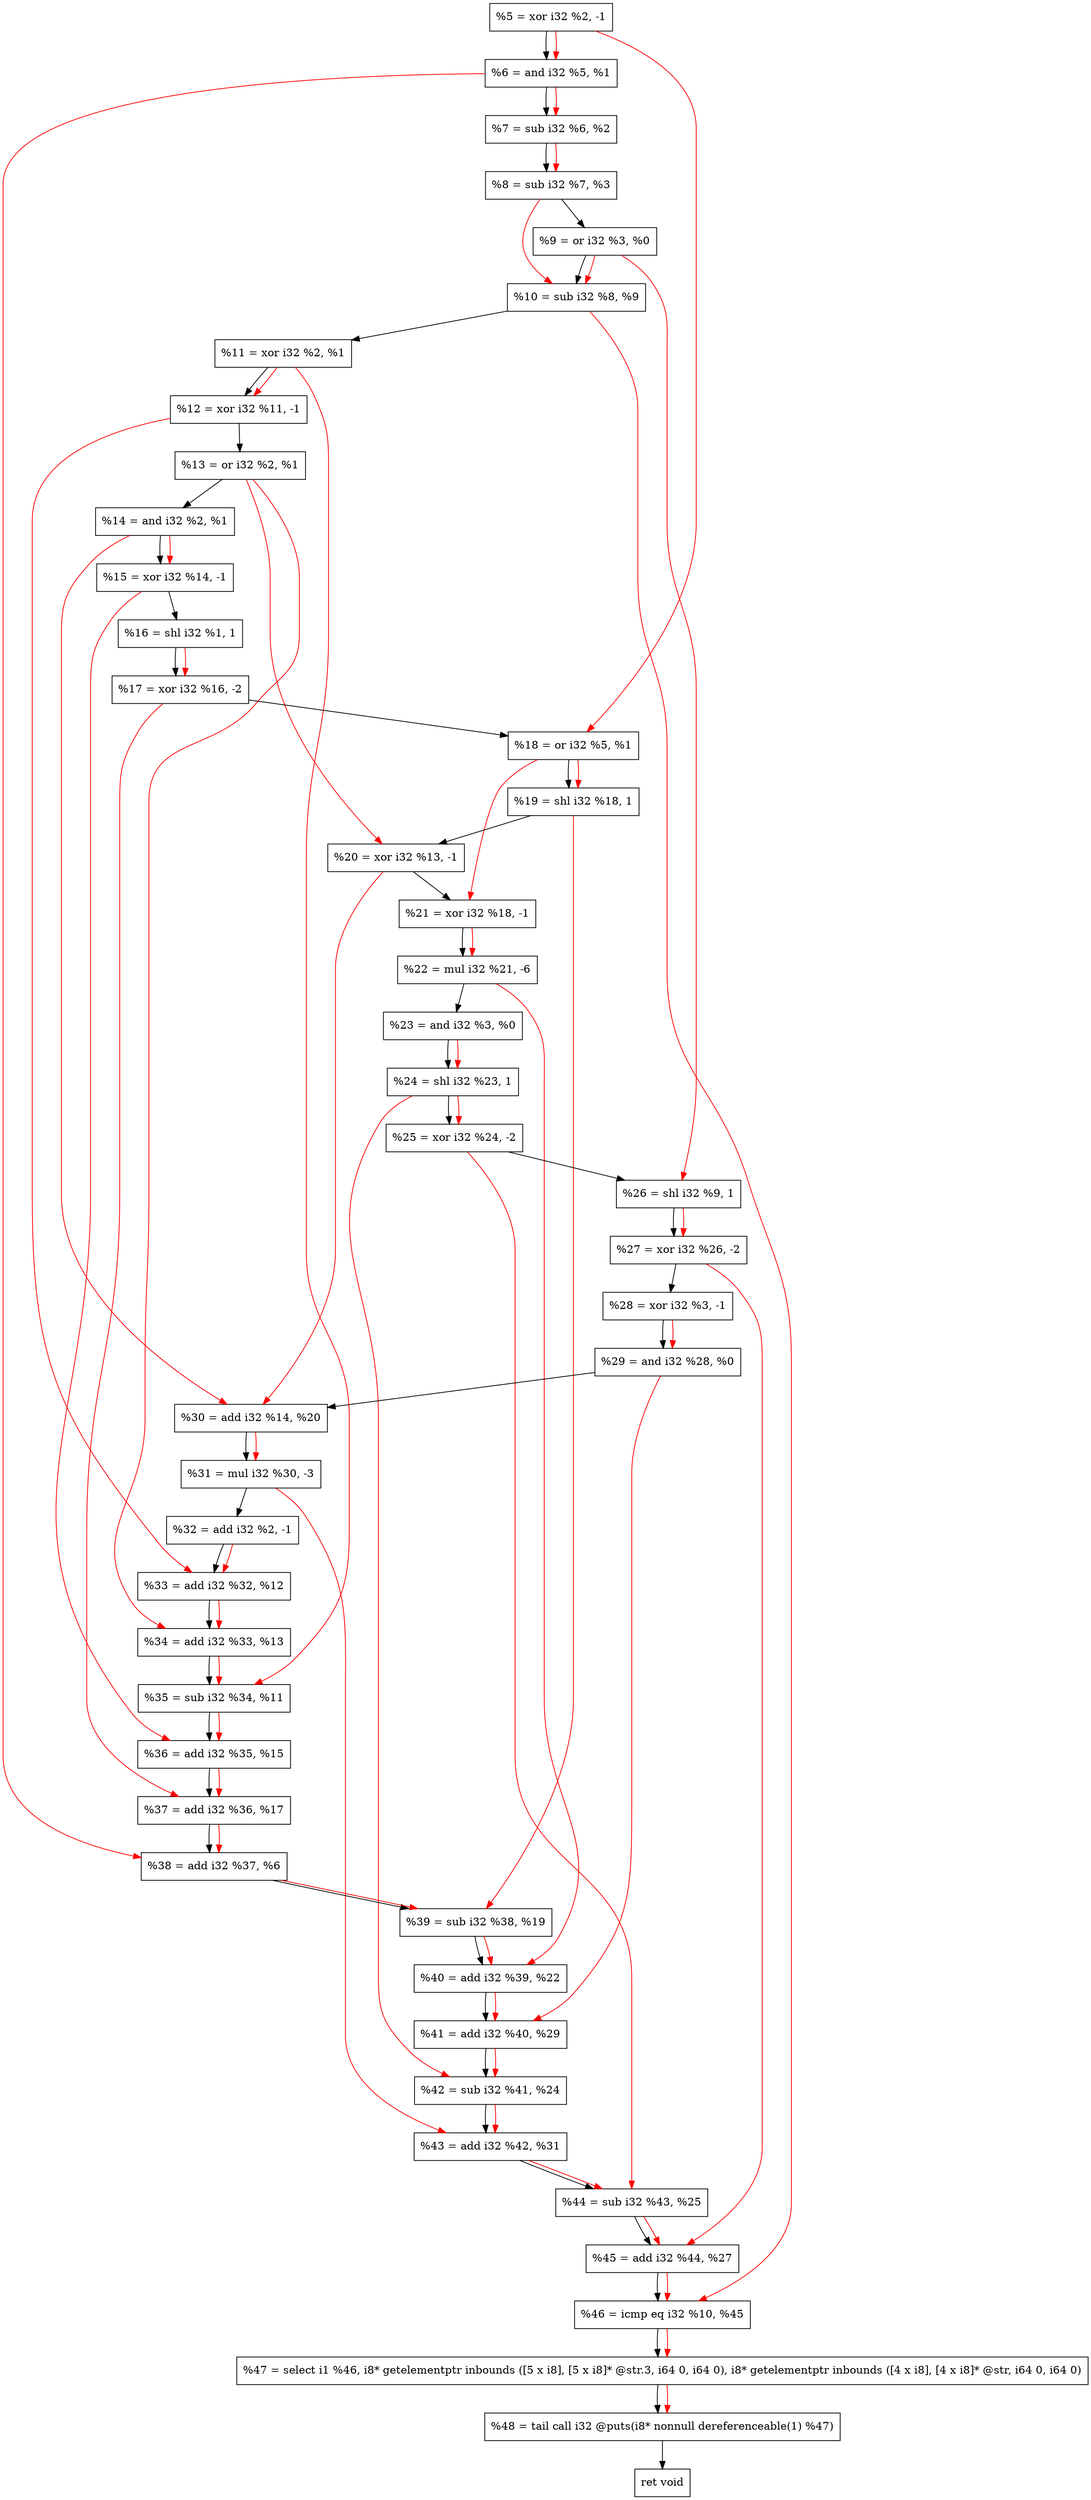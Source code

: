 digraph "DFG for'crackme' function" {
	Node0x1596180[shape=record, label="  %5 = xor i32 %2, -1"];
	Node0x15961f0[shape=record, label="  %6 = and i32 %5, %1"];
	Node0x1596260[shape=record, label="  %7 = sub i32 %6, %2"];
	Node0x15962d0[shape=record, label="  %8 = sub i32 %7, %3"];
	Node0x1596340[shape=record, label="  %9 = or i32 %3, %0"];
	Node0x15963b0[shape=record, label="  %10 = sub i32 %8, %9"];
	Node0x1596420[shape=record, label="  %11 = xor i32 %2, %1"];
	Node0x1596490[shape=record, label="  %12 = xor i32 %11, -1"];
	Node0x1596500[shape=record, label="  %13 = or i32 %2, %1"];
	Node0x1596570[shape=record, label="  %14 = and i32 %2, %1"];
	Node0x15965e0[shape=record, label="  %15 = xor i32 %14, -1"];
	Node0x1596680[shape=record, label="  %16 = shl i32 %1, 1"];
	Node0x1596720[shape=record, label="  %17 = xor i32 %16, -2"];
	Node0x1596790[shape=record, label="  %18 = or i32 %5, %1"];
	Node0x1596800[shape=record, label="  %19 = shl i32 %18, 1"];
	Node0x1596870[shape=record, label="  %20 = xor i32 %13, -1"];
	Node0x15968e0[shape=record, label="  %21 = xor i32 %18, -1"];
	Node0x1596980[shape=record, label="  %22 = mul i32 %21, -6"];
	Node0x15969f0[shape=record, label="  %23 = and i32 %3, %0"];
	Node0x1596a60[shape=record, label="  %24 = shl i32 %23, 1"];
	Node0x1596ad0[shape=record, label="  %25 = xor i32 %24, -2"];
	Node0x1596b40[shape=record, label="  %26 = shl i32 %9, 1"];
	Node0x1596bb0[shape=record, label="  %27 = xor i32 %26, -2"];
	Node0x1596c20[shape=record, label="  %28 = xor i32 %3, -1"];
	Node0x1596c90[shape=record, label="  %29 = and i32 %28, %0"];
	Node0x1596d00[shape=record, label="  %30 = add i32 %14, %20"];
	Node0x1596da0[shape=record, label="  %31 = mul i32 %30, -3"];
	Node0x1596e10[shape=record, label="  %32 = add i32 %2, -1"];
	Node0x1597090[shape=record, label="  %33 = add i32 %32, %12"];
	Node0x1597100[shape=record, label="  %34 = add i32 %33, %13"];
	Node0x1597170[shape=record, label="  %35 = sub i32 %34, %11"];
	Node0x15971e0[shape=record, label="  %36 = add i32 %35, %15"];
	Node0x1597250[shape=record, label="  %37 = add i32 %36, %17"];
	Node0x15972c0[shape=record, label="  %38 = add i32 %37, %6"];
	Node0x1597330[shape=record, label="  %39 = sub i32 %38, %19"];
	Node0x15973a0[shape=record, label="  %40 = add i32 %39, %22"];
	Node0x1597410[shape=record, label="  %41 = add i32 %40, %29"];
	Node0x1597480[shape=record, label="  %42 = sub i32 %41, %24"];
	Node0x15974f0[shape=record, label="  %43 = add i32 %42, %31"];
	Node0x1597560[shape=record, label="  %44 = sub i32 %43, %25"];
	Node0x15975d0[shape=record, label="  %45 = add i32 %44, %27"];
	Node0x1597640[shape=record, label="  %46 = icmp eq i32 %10, %45"];
	Node0x1536268[shape=record, label="  %47 = select i1 %46, i8* getelementptr inbounds ([5 x i8], [5 x i8]* @str.3, i64 0, i64 0), i8* getelementptr inbounds ([4 x i8], [4 x i8]* @str, i64 0, i64 0)"];
	Node0x1597ae0[shape=record, label="  %48 = tail call i32 @puts(i8* nonnull dereferenceable(1) %47)"];
	Node0x1597b30[shape=record, label="  ret void"];
	Node0x1596180 -> Node0x15961f0;
	Node0x15961f0 -> Node0x1596260;
	Node0x1596260 -> Node0x15962d0;
	Node0x15962d0 -> Node0x1596340;
	Node0x1596340 -> Node0x15963b0;
	Node0x15963b0 -> Node0x1596420;
	Node0x1596420 -> Node0x1596490;
	Node0x1596490 -> Node0x1596500;
	Node0x1596500 -> Node0x1596570;
	Node0x1596570 -> Node0x15965e0;
	Node0x15965e0 -> Node0x1596680;
	Node0x1596680 -> Node0x1596720;
	Node0x1596720 -> Node0x1596790;
	Node0x1596790 -> Node0x1596800;
	Node0x1596800 -> Node0x1596870;
	Node0x1596870 -> Node0x15968e0;
	Node0x15968e0 -> Node0x1596980;
	Node0x1596980 -> Node0x15969f0;
	Node0x15969f0 -> Node0x1596a60;
	Node0x1596a60 -> Node0x1596ad0;
	Node0x1596ad0 -> Node0x1596b40;
	Node0x1596b40 -> Node0x1596bb0;
	Node0x1596bb0 -> Node0x1596c20;
	Node0x1596c20 -> Node0x1596c90;
	Node0x1596c90 -> Node0x1596d00;
	Node0x1596d00 -> Node0x1596da0;
	Node0x1596da0 -> Node0x1596e10;
	Node0x1596e10 -> Node0x1597090;
	Node0x1597090 -> Node0x1597100;
	Node0x1597100 -> Node0x1597170;
	Node0x1597170 -> Node0x15971e0;
	Node0x15971e0 -> Node0x1597250;
	Node0x1597250 -> Node0x15972c0;
	Node0x15972c0 -> Node0x1597330;
	Node0x1597330 -> Node0x15973a0;
	Node0x15973a0 -> Node0x1597410;
	Node0x1597410 -> Node0x1597480;
	Node0x1597480 -> Node0x15974f0;
	Node0x15974f0 -> Node0x1597560;
	Node0x1597560 -> Node0x15975d0;
	Node0x15975d0 -> Node0x1597640;
	Node0x1597640 -> Node0x1536268;
	Node0x1536268 -> Node0x1597ae0;
	Node0x1597ae0 -> Node0x1597b30;
edge [color=red]
	Node0x1596180 -> Node0x15961f0;
	Node0x15961f0 -> Node0x1596260;
	Node0x1596260 -> Node0x15962d0;
	Node0x15962d0 -> Node0x15963b0;
	Node0x1596340 -> Node0x15963b0;
	Node0x1596420 -> Node0x1596490;
	Node0x1596570 -> Node0x15965e0;
	Node0x1596680 -> Node0x1596720;
	Node0x1596180 -> Node0x1596790;
	Node0x1596790 -> Node0x1596800;
	Node0x1596500 -> Node0x1596870;
	Node0x1596790 -> Node0x15968e0;
	Node0x15968e0 -> Node0x1596980;
	Node0x15969f0 -> Node0x1596a60;
	Node0x1596a60 -> Node0x1596ad0;
	Node0x1596340 -> Node0x1596b40;
	Node0x1596b40 -> Node0x1596bb0;
	Node0x1596c20 -> Node0x1596c90;
	Node0x1596570 -> Node0x1596d00;
	Node0x1596870 -> Node0x1596d00;
	Node0x1596d00 -> Node0x1596da0;
	Node0x1596e10 -> Node0x1597090;
	Node0x1596490 -> Node0x1597090;
	Node0x1597090 -> Node0x1597100;
	Node0x1596500 -> Node0x1597100;
	Node0x1597100 -> Node0x1597170;
	Node0x1596420 -> Node0x1597170;
	Node0x1597170 -> Node0x15971e0;
	Node0x15965e0 -> Node0x15971e0;
	Node0x15971e0 -> Node0x1597250;
	Node0x1596720 -> Node0x1597250;
	Node0x1597250 -> Node0x15972c0;
	Node0x15961f0 -> Node0x15972c0;
	Node0x15972c0 -> Node0x1597330;
	Node0x1596800 -> Node0x1597330;
	Node0x1597330 -> Node0x15973a0;
	Node0x1596980 -> Node0x15973a0;
	Node0x15973a0 -> Node0x1597410;
	Node0x1596c90 -> Node0x1597410;
	Node0x1597410 -> Node0x1597480;
	Node0x1596a60 -> Node0x1597480;
	Node0x1597480 -> Node0x15974f0;
	Node0x1596da0 -> Node0x15974f0;
	Node0x15974f0 -> Node0x1597560;
	Node0x1596ad0 -> Node0x1597560;
	Node0x1597560 -> Node0x15975d0;
	Node0x1596bb0 -> Node0x15975d0;
	Node0x15963b0 -> Node0x1597640;
	Node0x15975d0 -> Node0x1597640;
	Node0x1597640 -> Node0x1536268;
	Node0x1536268 -> Node0x1597ae0;
}
